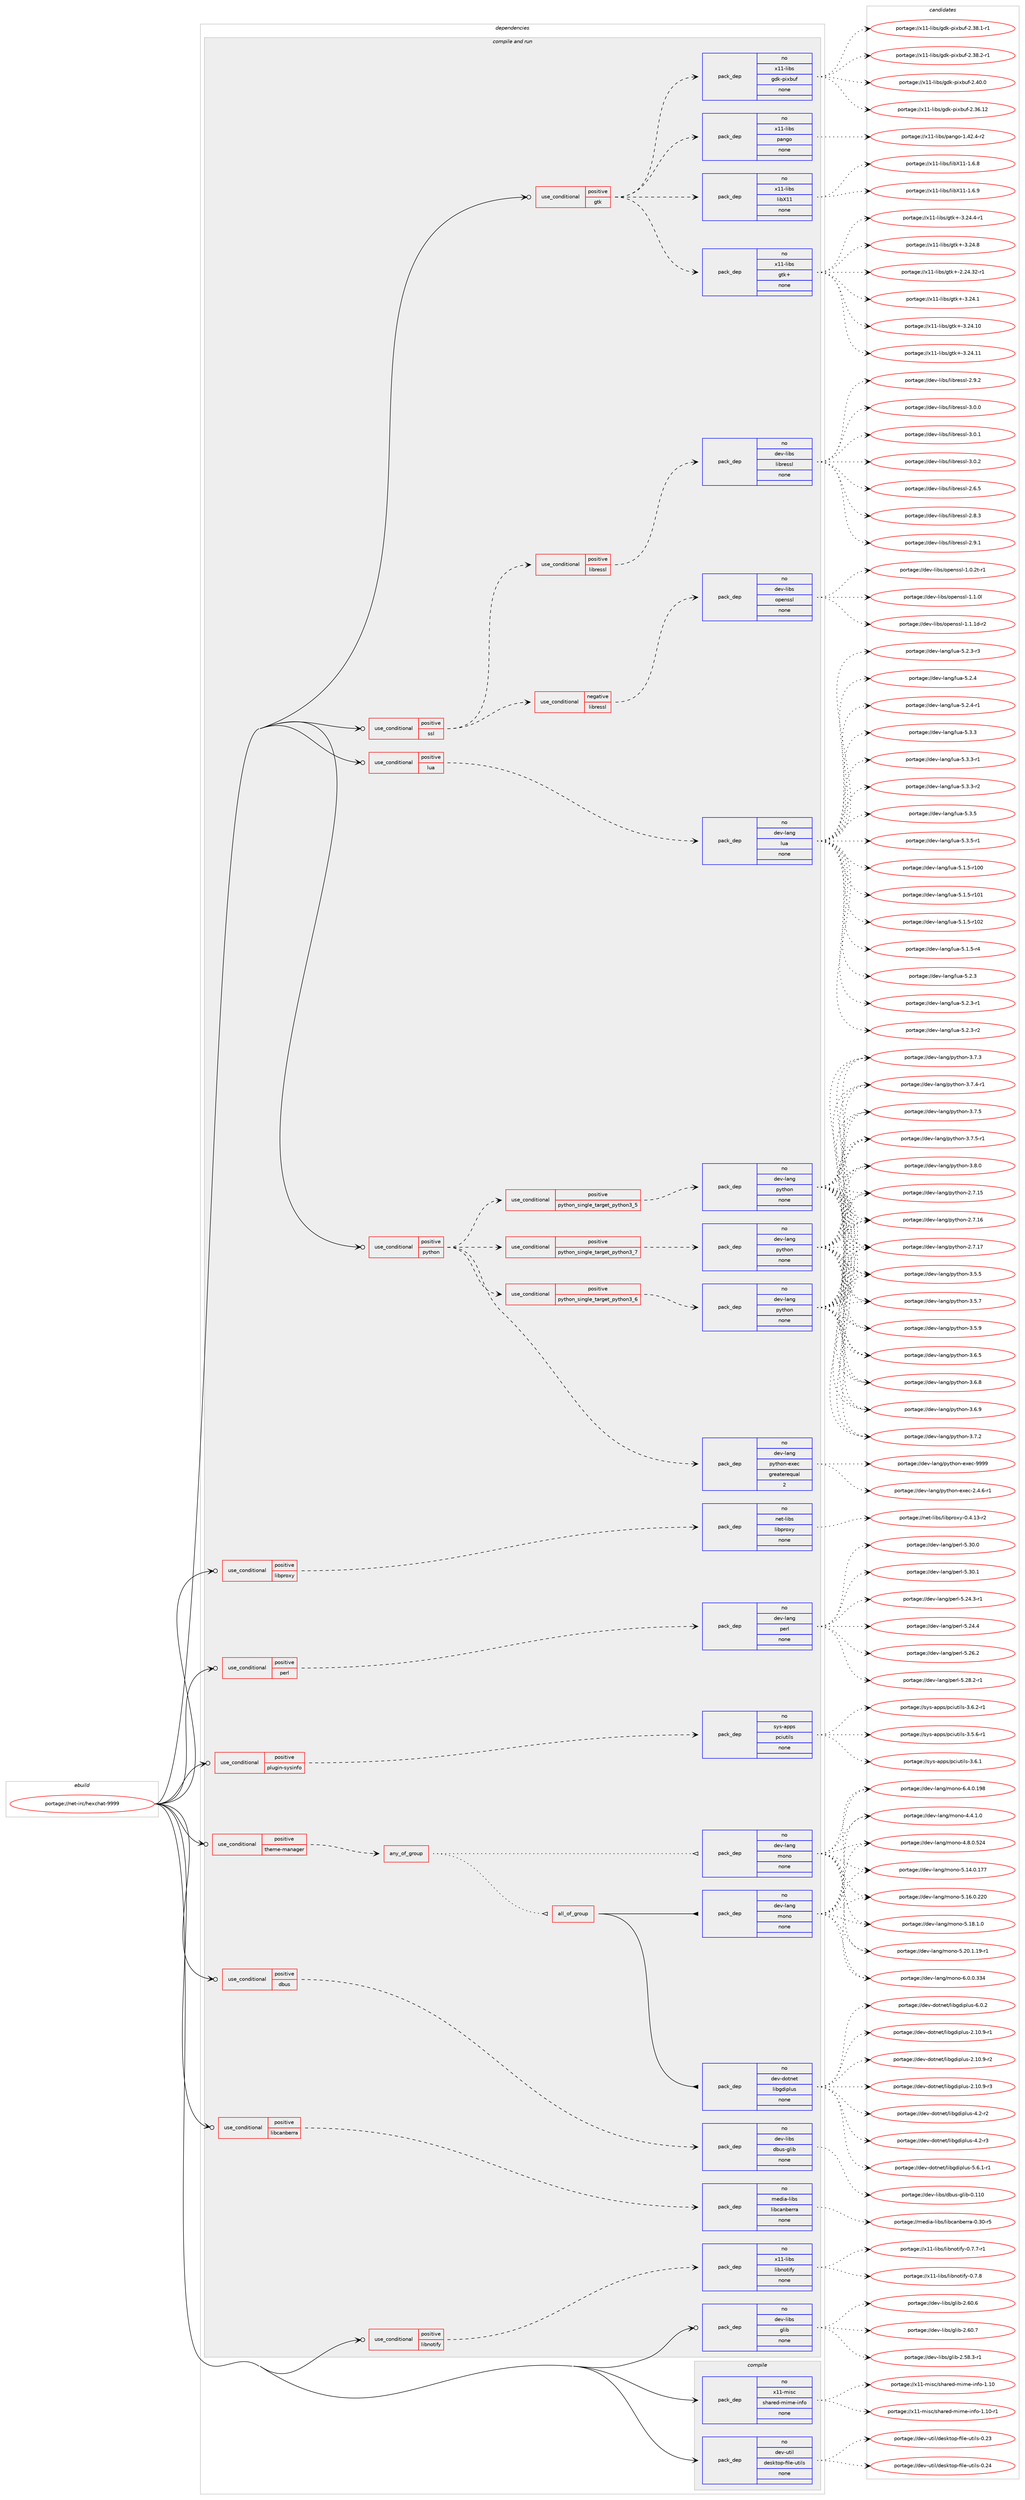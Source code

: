digraph prolog {

# *************
# Graph options
# *************

newrank=true;
concentrate=true;
compound=true;
graph [rankdir=LR,fontname=Helvetica,fontsize=10,ranksep=1.5];#, ranksep=2.5, nodesep=0.2];
edge  [arrowhead=vee];
node  [fontname=Helvetica,fontsize=10];

# **********
# The ebuild
# **********

subgraph cluster_leftcol {
color=gray;
rank=same;
label=<<i>ebuild</i>>;
id [label="portage://net-irc/hexchat-9999", color=red, width=4, href="../net-irc/hexchat-9999.svg"];
}

# ****************
# The dependencies
# ****************

subgraph cluster_midcol {
color=gray;
label=<<i>dependencies</i>>;
subgraph cluster_compile {
fillcolor="#eeeeee";
style=filled;
label=<<i>compile</i>>;
subgraph pack261780 {
dependency356827 [label=<<TABLE BORDER="0" CELLBORDER="1" CELLSPACING="0" CELLPADDING="4" WIDTH="220"><TR><TD ROWSPAN="6" CELLPADDING="30">pack_dep</TD></TR><TR><TD WIDTH="110">no</TD></TR><TR><TD>dev-util</TD></TR><TR><TD>desktop-file-utils</TD></TR><TR><TD>none</TD></TR><TR><TD></TD></TR></TABLE>>, shape=none, color=blue];
}
id:e -> dependency356827:w [weight=20,style="solid",arrowhead="vee"];
subgraph pack261781 {
dependency356828 [label=<<TABLE BORDER="0" CELLBORDER="1" CELLSPACING="0" CELLPADDING="4" WIDTH="220"><TR><TD ROWSPAN="6" CELLPADDING="30">pack_dep</TD></TR><TR><TD WIDTH="110">no</TD></TR><TR><TD>x11-misc</TD></TR><TR><TD>shared-mime-info</TD></TR><TR><TD>none</TD></TR><TR><TD></TD></TR></TABLE>>, shape=none, color=blue];
}
id:e -> dependency356828:w [weight=20,style="solid",arrowhead="vee"];
}
subgraph cluster_compileandrun {
fillcolor="#eeeeee";
style=filled;
label=<<i>compile and run</i>>;
subgraph cond89144 {
dependency356829 [label=<<TABLE BORDER="0" CELLBORDER="1" CELLSPACING="0" CELLPADDING="4"><TR><TD ROWSPAN="3" CELLPADDING="10">use_conditional</TD></TR><TR><TD>positive</TD></TR><TR><TD>dbus</TD></TR></TABLE>>, shape=none, color=red];
subgraph pack261782 {
dependency356830 [label=<<TABLE BORDER="0" CELLBORDER="1" CELLSPACING="0" CELLPADDING="4" WIDTH="220"><TR><TD ROWSPAN="6" CELLPADDING="30">pack_dep</TD></TR><TR><TD WIDTH="110">no</TD></TR><TR><TD>dev-libs</TD></TR><TR><TD>dbus-glib</TD></TR><TR><TD>none</TD></TR><TR><TD></TD></TR></TABLE>>, shape=none, color=blue];
}
dependency356829:e -> dependency356830:w [weight=20,style="dashed",arrowhead="vee"];
}
id:e -> dependency356829:w [weight=20,style="solid",arrowhead="odotvee"];
subgraph cond89145 {
dependency356831 [label=<<TABLE BORDER="0" CELLBORDER="1" CELLSPACING="0" CELLPADDING="4"><TR><TD ROWSPAN="3" CELLPADDING="10">use_conditional</TD></TR><TR><TD>positive</TD></TR><TR><TD>gtk</TD></TR></TABLE>>, shape=none, color=red];
subgraph pack261783 {
dependency356832 [label=<<TABLE BORDER="0" CELLBORDER="1" CELLSPACING="0" CELLPADDING="4" WIDTH="220"><TR><TD ROWSPAN="6" CELLPADDING="30">pack_dep</TD></TR><TR><TD WIDTH="110">no</TD></TR><TR><TD>x11-libs</TD></TR><TR><TD>gdk-pixbuf</TD></TR><TR><TD>none</TD></TR><TR><TD></TD></TR></TABLE>>, shape=none, color=blue];
}
dependency356831:e -> dependency356832:w [weight=20,style="dashed",arrowhead="vee"];
subgraph pack261784 {
dependency356833 [label=<<TABLE BORDER="0" CELLBORDER="1" CELLSPACING="0" CELLPADDING="4" WIDTH="220"><TR><TD ROWSPAN="6" CELLPADDING="30">pack_dep</TD></TR><TR><TD WIDTH="110">no</TD></TR><TR><TD>x11-libs</TD></TR><TR><TD>gtk+</TD></TR><TR><TD>none</TD></TR><TR><TD></TD></TR></TABLE>>, shape=none, color=blue];
}
dependency356831:e -> dependency356833:w [weight=20,style="dashed",arrowhead="vee"];
subgraph pack261785 {
dependency356834 [label=<<TABLE BORDER="0" CELLBORDER="1" CELLSPACING="0" CELLPADDING="4" WIDTH="220"><TR><TD ROWSPAN="6" CELLPADDING="30">pack_dep</TD></TR><TR><TD WIDTH="110">no</TD></TR><TR><TD>x11-libs</TD></TR><TR><TD>libX11</TD></TR><TR><TD>none</TD></TR><TR><TD></TD></TR></TABLE>>, shape=none, color=blue];
}
dependency356831:e -> dependency356834:w [weight=20,style="dashed",arrowhead="vee"];
subgraph pack261786 {
dependency356835 [label=<<TABLE BORDER="0" CELLBORDER="1" CELLSPACING="0" CELLPADDING="4" WIDTH="220"><TR><TD ROWSPAN="6" CELLPADDING="30">pack_dep</TD></TR><TR><TD WIDTH="110">no</TD></TR><TR><TD>x11-libs</TD></TR><TR><TD>pango</TD></TR><TR><TD>none</TD></TR><TR><TD></TD></TR></TABLE>>, shape=none, color=blue];
}
dependency356831:e -> dependency356835:w [weight=20,style="dashed",arrowhead="vee"];
}
id:e -> dependency356831:w [weight=20,style="solid",arrowhead="odotvee"];
subgraph cond89146 {
dependency356836 [label=<<TABLE BORDER="0" CELLBORDER="1" CELLSPACING="0" CELLPADDING="4"><TR><TD ROWSPAN="3" CELLPADDING="10">use_conditional</TD></TR><TR><TD>positive</TD></TR><TR><TD>libcanberra</TD></TR></TABLE>>, shape=none, color=red];
subgraph pack261787 {
dependency356837 [label=<<TABLE BORDER="0" CELLBORDER="1" CELLSPACING="0" CELLPADDING="4" WIDTH="220"><TR><TD ROWSPAN="6" CELLPADDING="30">pack_dep</TD></TR><TR><TD WIDTH="110">no</TD></TR><TR><TD>media-libs</TD></TR><TR><TD>libcanberra</TD></TR><TR><TD>none</TD></TR><TR><TD></TD></TR></TABLE>>, shape=none, color=blue];
}
dependency356836:e -> dependency356837:w [weight=20,style="dashed",arrowhead="vee"];
}
id:e -> dependency356836:w [weight=20,style="solid",arrowhead="odotvee"];
subgraph cond89147 {
dependency356838 [label=<<TABLE BORDER="0" CELLBORDER="1" CELLSPACING="0" CELLPADDING="4"><TR><TD ROWSPAN="3" CELLPADDING="10">use_conditional</TD></TR><TR><TD>positive</TD></TR><TR><TD>libnotify</TD></TR></TABLE>>, shape=none, color=red];
subgraph pack261788 {
dependency356839 [label=<<TABLE BORDER="0" CELLBORDER="1" CELLSPACING="0" CELLPADDING="4" WIDTH="220"><TR><TD ROWSPAN="6" CELLPADDING="30">pack_dep</TD></TR><TR><TD WIDTH="110">no</TD></TR><TR><TD>x11-libs</TD></TR><TR><TD>libnotify</TD></TR><TR><TD>none</TD></TR><TR><TD></TD></TR></TABLE>>, shape=none, color=blue];
}
dependency356838:e -> dependency356839:w [weight=20,style="dashed",arrowhead="vee"];
}
id:e -> dependency356838:w [weight=20,style="solid",arrowhead="odotvee"];
subgraph cond89148 {
dependency356840 [label=<<TABLE BORDER="0" CELLBORDER="1" CELLSPACING="0" CELLPADDING="4"><TR><TD ROWSPAN="3" CELLPADDING="10">use_conditional</TD></TR><TR><TD>positive</TD></TR><TR><TD>libproxy</TD></TR></TABLE>>, shape=none, color=red];
subgraph pack261789 {
dependency356841 [label=<<TABLE BORDER="0" CELLBORDER="1" CELLSPACING="0" CELLPADDING="4" WIDTH="220"><TR><TD ROWSPAN="6" CELLPADDING="30">pack_dep</TD></TR><TR><TD WIDTH="110">no</TD></TR><TR><TD>net-libs</TD></TR><TR><TD>libproxy</TD></TR><TR><TD>none</TD></TR><TR><TD></TD></TR></TABLE>>, shape=none, color=blue];
}
dependency356840:e -> dependency356841:w [weight=20,style="dashed",arrowhead="vee"];
}
id:e -> dependency356840:w [weight=20,style="solid",arrowhead="odotvee"];
subgraph cond89149 {
dependency356842 [label=<<TABLE BORDER="0" CELLBORDER="1" CELLSPACING="0" CELLPADDING="4"><TR><TD ROWSPAN="3" CELLPADDING="10">use_conditional</TD></TR><TR><TD>positive</TD></TR><TR><TD>lua</TD></TR></TABLE>>, shape=none, color=red];
subgraph pack261790 {
dependency356843 [label=<<TABLE BORDER="0" CELLBORDER="1" CELLSPACING="0" CELLPADDING="4" WIDTH="220"><TR><TD ROWSPAN="6" CELLPADDING="30">pack_dep</TD></TR><TR><TD WIDTH="110">no</TD></TR><TR><TD>dev-lang</TD></TR><TR><TD>lua</TD></TR><TR><TD>none</TD></TR><TR><TD></TD></TR></TABLE>>, shape=none, color=blue];
}
dependency356842:e -> dependency356843:w [weight=20,style="dashed",arrowhead="vee"];
}
id:e -> dependency356842:w [weight=20,style="solid",arrowhead="odotvee"];
subgraph cond89150 {
dependency356844 [label=<<TABLE BORDER="0" CELLBORDER="1" CELLSPACING="0" CELLPADDING="4"><TR><TD ROWSPAN="3" CELLPADDING="10">use_conditional</TD></TR><TR><TD>positive</TD></TR><TR><TD>perl</TD></TR></TABLE>>, shape=none, color=red];
subgraph pack261791 {
dependency356845 [label=<<TABLE BORDER="0" CELLBORDER="1" CELLSPACING="0" CELLPADDING="4" WIDTH="220"><TR><TD ROWSPAN="6" CELLPADDING="30">pack_dep</TD></TR><TR><TD WIDTH="110">no</TD></TR><TR><TD>dev-lang</TD></TR><TR><TD>perl</TD></TR><TR><TD>none</TD></TR><TR><TD></TD></TR></TABLE>>, shape=none, color=blue];
}
dependency356844:e -> dependency356845:w [weight=20,style="dashed",arrowhead="vee"];
}
id:e -> dependency356844:w [weight=20,style="solid",arrowhead="odotvee"];
subgraph cond89151 {
dependency356846 [label=<<TABLE BORDER="0" CELLBORDER="1" CELLSPACING="0" CELLPADDING="4"><TR><TD ROWSPAN="3" CELLPADDING="10">use_conditional</TD></TR><TR><TD>positive</TD></TR><TR><TD>plugin-sysinfo</TD></TR></TABLE>>, shape=none, color=red];
subgraph pack261792 {
dependency356847 [label=<<TABLE BORDER="0" CELLBORDER="1" CELLSPACING="0" CELLPADDING="4" WIDTH="220"><TR><TD ROWSPAN="6" CELLPADDING="30">pack_dep</TD></TR><TR><TD WIDTH="110">no</TD></TR><TR><TD>sys-apps</TD></TR><TR><TD>pciutils</TD></TR><TR><TD>none</TD></TR><TR><TD></TD></TR></TABLE>>, shape=none, color=blue];
}
dependency356846:e -> dependency356847:w [weight=20,style="dashed",arrowhead="vee"];
}
id:e -> dependency356846:w [weight=20,style="solid",arrowhead="odotvee"];
subgraph cond89152 {
dependency356848 [label=<<TABLE BORDER="0" CELLBORDER="1" CELLSPACING="0" CELLPADDING="4"><TR><TD ROWSPAN="3" CELLPADDING="10">use_conditional</TD></TR><TR><TD>positive</TD></TR><TR><TD>python</TD></TR></TABLE>>, shape=none, color=red];
subgraph cond89153 {
dependency356849 [label=<<TABLE BORDER="0" CELLBORDER="1" CELLSPACING="0" CELLPADDING="4"><TR><TD ROWSPAN="3" CELLPADDING="10">use_conditional</TD></TR><TR><TD>positive</TD></TR><TR><TD>python_single_target_python3_5</TD></TR></TABLE>>, shape=none, color=red];
subgraph pack261793 {
dependency356850 [label=<<TABLE BORDER="0" CELLBORDER="1" CELLSPACING="0" CELLPADDING="4" WIDTH="220"><TR><TD ROWSPAN="6" CELLPADDING="30">pack_dep</TD></TR><TR><TD WIDTH="110">no</TD></TR><TR><TD>dev-lang</TD></TR><TR><TD>python</TD></TR><TR><TD>none</TD></TR><TR><TD></TD></TR></TABLE>>, shape=none, color=blue];
}
dependency356849:e -> dependency356850:w [weight=20,style="dashed",arrowhead="vee"];
}
dependency356848:e -> dependency356849:w [weight=20,style="dashed",arrowhead="vee"];
subgraph cond89154 {
dependency356851 [label=<<TABLE BORDER="0" CELLBORDER="1" CELLSPACING="0" CELLPADDING="4"><TR><TD ROWSPAN="3" CELLPADDING="10">use_conditional</TD></TR><TR><TD>positive</TD></TR><TR><TD>python_single_target_python3_6</TD></TR></TABLE>>, shape=none, color=red];
subgraph pack261794 {
dependency356852 [label=<<TABLE BORDER="0" CELLBORDER="1" CELLSPACING="0" CELLPADDING="4" WIDTH="220"><TR><TD ROWSPAN="6" CELLPADDING="30">pack_dep</TD></TR><TR><TD WIDTH="110">no</TD></TR><TR><TD>dev-lang</TD></TR><TR><TD>python</TD></TR><TR><TD>none</TD></TR><TR><TD></TD></TR></TABLE>>, shape=none, color=blue];
}
dependency356851:e -> dependency356852:w [weight=20,style="dashed",arrowhead="vee"];
}
dependency356848:e -> dependency356851:w [weight=20,style="dashed",arrowhead="vee"];
subgraph cond89155 {
dependency356853 [label=<<TABLE BORDER="0" CELLBORDER="1" CELLSPACING="0" CELLPADDING="4"><TR><TD ROWSPAN="3" CELLPADDING="10">use_conditional</TD></TR><TR><TD>positive</TD></TR><TR><TD>python_single_target_python3_7</TD></TR></TABLE>>, shape=none, color=red];
subgraph pack261795 {
dependency356854 [label=<<TABLE BORDER="0" CELLBORDER="1" CELLSPACING="0" CELLPADDING="4" WIDTH="220"><TR><TD ROWSPAN="6" CELLPADDING="30">pack_dep</TD></TR><TR><TD WIDTH="110">no</TD></TR><TR><TD>dev-lang</TD></TR><TR><TD>python</TD></TR><TR><TD>none</TD></TR><TR><TD></TD></TR></TABLE>>, shape=none, color=blue];
}
dependency356853:e -> dependency356854:w [weight=20,style="dashed",arrowhead="vee"];
}
dependency356848:e -> dependency356853:w [weight=20,style="dashed",arrowhead="vee"];
subgraph pack261796 {
dependency356855 [label=<<TABLE BORDER="0" CELLBORDER="1" CELLSPACING="0" CELLPADDING="4" WIDTH="220"><TR><TD ROWSPAN="6" CELLPADDING="30">pack_dep</TD></TR><TR><TD WIDTH="110">no</TD></TR><TR><TD>dev-lang</TD></TR><TR><TD>python-exec</TD></TR><TR><TD>greaterequal</TD></TR><TR><TD>2</TD></TR></TABLE>>, shape=none, color=blue];
}
dependency356848:e -> dependency356855:w [weight=20,style="dashed",arrowhead="vee"];
}
id:e -> dependency356848:w [weight=20,style="solid",arrowhead="odotvee"];
subgraph cond89156 {
dependency356856 [label=<<TABLE BORDER="0" CELLBORDER="1" CELLSPACING="0" CELLPADDING="4"><TR><TD ROWSPAN="3" CELLPADDING="10">use_conditional</TD></TR><TR><TD>positive</TD></TR><TR><TD>ssl</TD></TR></TABLE>>, shape=none, color=red];
subgraph cond89157 {
dependency356857 [label=<<TABLE BORDER="0" CELLBORDER="1" CELLSPACING="0" CELLPADDING="4"><TR><TD ROWSPAN="3" CELLPADDING="10">use_conditional</TD></TR><TR><TD>negative</TD></TR><TR><TD>libressl</TD></TR></TABLE>>, shape=none, color=red];
subgraph pack261797 {
dependency356858 [label=<<TABLE BORDER="0" CELLBORDER="1" CELLSPACING="0" CELLPADDING="4" WIDTH="220"><TR><TD ROWSPAN="6" CELLPADDING="30">pack_dep</TD></TR><TR><TD WIDTH="110">no</TD></TR><TR><TD>dev-libs</TD></TR><TR><TD>openssl</TD></TR><TR><TD>none</TD></TR><TR><TD></TD></TR></TABLE>>, shape=none, color=blue];
}
dependency356857:e -> dependency356858:w [weight=20,style="dashed",arrowhead="vee"];
}
dependency356856:e -> dependency356857:w [weight=20,style="dashed",arrowhead="vee"];
subgraph cond89158 {
dependency356859 [label=<<TABLE BORDER="0" CELLBORDER="1" CELLSPACING="0" CELLPADDING="4"><TR><TD ROWSPAN="3" CELLPADDING="10">use_conditional</TD></TR><TR><TD>positive</TD></TR><TR><TD>libressl</TD></TR></TABLE>>, shape=none, color=red];
subgraph pack261798 {
dependency356860 [label=<<TABLE BORDER="0" CELLBORDER="1" CELLSPACING="0" CELLPADDING="4" WIDTH="220"><TR><TD ROWSPAN="6" CELLPADDING="30">pack_dep</TD></TR><TR><TD WIDTH="110">no</TD></TR><TR><TD>dev-libs</TD></TR><TR><TD>libressl</TD></TR><TR><TD>none</TD></TR><TR><TD></TD></TR></TABLE>>, shape=none, color=blue];
}
dependency356859:e -> dependency356860:w [weight=20,style="dashed",arrowhead="vee"];
}
dependency356856:e -> dependency356859:w [weight=20,style="dashed",arrowhead="vee"];
}
id:e -> dependency356856:w [weight=20,style="solid",arrowhead="odotvee"];
subgraph cond89159 {
dependency356861 [label=<<TABLE BORDER="0" CELLBORDER="1" CELLSPACING="0" CELLPADDING="4"><TR><TD ROWSPAN="3" CELLPADDING="10">use_conditional</TD></TR><TR><TD>positive</TD></TR><TR><TD>theme-manager</TD></TR></TABLE>>, shape=none, color=red];
subgraph any5753 {
dependency356862 [label=<<TABLE BORDER="0" CELLBORDER="1" CELLSPACING="0" CELLPADDING="4"><TR><TD CELLPADDING="10">any_of_group</TD></TR></TABLE>>, shape=none, color=red];subgraph all153 {
dependency356863 [label=<<TABLE BORDER="0" CELLBORDER="1" CELLSPACING="0" CELLPADDING="4"><TR><TD CELLPADDING="10">all_of_group</TD></TR></TABLE>>, shape=none, color=red];subgraph pack261799 {
dependency356864 [label=<<TABLE BORDER="0" CELLBORDER="1" CELLSPACING="0" CELLPADDING="4" WIDTH="220"><TR><TD ROWSPAN="6" CELLPADDING="30">pack_dep</TD></TR><TR><TD WIDTH="110">no</TD></TR><TR><TD>dev-lang</TD></TR><TR><TD>mono</TD></TR><TR><TD>none</TD></TR><TR><TD></TD></TR></TABLE>>, shape=none, color=blue];
}
dependency356863:e -> dependency356864:w [weight=20,style="solid",arrowhead="inv"];
subgraph pack261800 {
dependency356865 [label=<<TABLE BORDER="0" CELLBORDER="1" CELLSPACING="0" CELLPADDING="4" WIDTH="220"><TR><TD ROWSPAN="6" CELLPADDING="30">pack_dep</TD></TR><TR><TD WIDTH="110">no</TD></TR><TR><TD>dev-dotnet</TD></TR><TR><TD>libgdiplus</TD></TR><TR><TD>none</TD></TR><TR><TD></TD></TR></TABLE>>, shape=none, color=blue];
}
dependency356863:e -> dependency356865:w [weight=20,style="solid",arrowhead="inv"];
}
dependency356862:e -> dependency356863:w [weight=20,style="dotted",arrowhead="oinv"];
subgraph pack261801 {
dependency356866 [label=<<TABLE BORDER="0" CELLBORDER="1" CELLSPACING="0" CELLPADDING="4" WIDTH="220"><TR><TD ROWSPAN="6" CELLPADDING="30">pack_dep</TD></TR><TR><TD WIDTH="110">no</TD></TR><TR><TD>dev-lang</TD></TR><TR><TD>mono</TD></TR><TR><TD>none</TD></TR><TR><TD></TD></TR></TABLE>>, shape=none, color=blue];
}
dependency356862:e -> dependency356866:w [weight=20,style="dotted",arrowhead="oinv"];
}
dependency356861:e -> dependency356862:w [weight=20,style="dashed",arrowhead="vee"];
}
id:e -> dependency356861:w [weight=20,style="solid",arrowhead="odotvee"];
subgraph pack261802 {
dependency356867 [label=<<TABLE BORDER="0" CELLBORDER="1" CELLSPACING="0" CELLPADDING="4" WIDTH="220"><TR><TD ROWSPAN="6" CELLPADDING="30">pack_dep</TD></TR><TR><TD WIDTH="110">no</TD></TR><TR><TD>dev-libs</TD></TR><TR><TD>glib</TD></TR><TR><TD>none</TD></TR><TR><TD></TD></TR></TABLE>>, shape=none, color=blue];
}
id:e -> dependency356867:w [weight=20,style="solid",arrowhead="odotvee"];
}
subgraph cluster_run {
fillcolor="#eeeeee";
style=filled;
label=<<i>run</i>>;
}
}

# **************
# The candidates
# **************

subgraph cluster_choices {
rank=same;
color=gray;
label=<<i>candidates</i>>;

subgraph choice261780 {
color=black;
nodesep=1;
choiceportage100101118451171161051084710010111510711611111245102105108101451171161051081154548465051 [label="portage://dev-util/desktop-file-utils-0.23", color=red, width=4,href="../dev-util/desktop-file-utils-0.23.svg"];
choiceportage100101118451171161051084710010111510711611111245102105108101451171161051081154548465052 [label="portage://dev-util/desktop-file-utils-0.24", color=red, width=4,href="../dev-util/desktop-file-utils-0.24.svg"];
dependency356827:e -> choiceportage100101118451171161051084710010111510711611111245102105108101451171161051081154548465051:w [style=dotted,weight="100"];
dependency356827:e -> choiceportage100101118451171161051084710010111510711611111245102105108101451171161051081154548465052:w [style=dotted,weight="100"];
}
subgraph choice261781 {
color=black;
nodesep=1;
choiceportage12049494510910511599471151049711410110045109105109101451051101021114549464948 [label="portage://x11-misc/shared-mime-info-1.10", color=red, width=4,href="../x11-misc/shared-mime-info-1.10.svg"];
choiceportage120494945109105115994711510497114101100451091051091014510511010211145494649484511449 [label="portage://x11-misc/shared-mime-info-1.10-r1", color=red, width=4,href="../x11-misc/shared-mime-info-1.10-r1.svg"];
dependency356828:e -> choiceportage12049494510910511599471151049711410110045109105109101451051101021114549464948:w [style=dotted,weight="100"];
dependency356828:e -> choiceportage120494945109105115994711510497114101100451091051091014510511010211145494649484511449:w [style=dotted,weight="100"];
}
subgraph choice261782 {
color=black;
nodesep=1;
choiceportage100101118451081059811547100981171154510310810598454846494948 [label="portage://dev-libs/dbus-glib-0.110", color=red, width=4,href="../dev-libs/dbus-glib-0.110.svg"];
dependency356830:e -> choiceportage100101118451081059811547100981171154510310810598454846494948:w [style=dotted,weight="100"];
}
subgraph choice261783 {
color=black;
nodesep=1;
choiceportage120494945108105981154710310010745112105120981171024550465154464950 [label="portage://x11-libs/gdk-pixbuf-2.36.12", color=red, width=4,href="../x11-libs/gdk-pixbuf-2.36.12.svg"];
choiceportage12049494510810598115471031001074511210512098117102455046515646494511449 [label="portage://x11-libs/gdk-pixbuf-2.38.1-r1", color=red, width=4,href="../x11-libs/gdk-pixbuf-2.38.1-r1.svg"];
choiceportage12049494510810598115471031001074511210512098117102455046515646504511449 [label="portage://x11-libs/gdk-pixbuf-2.38.2-r1", color=red, width=4,href="../x11-libs/gdk-pixbuf-2.38.2-r1.svg"];
choiceportage1204949451081059811547103100107451121051209811710245504652484648 [label="portage://x11-libs/gdk-pixbuf-2.40.0", color=red, width=4,href="../x11-libs/gdk-pixbuf-2.40.0.svg"];
dependency356832:e -> choiceportage120494945108105981154710310010745112105120981171024550465154464950:w [style=dotted,weight="100"];
dependency356832:e -> choiceportage12049494510810598115471031001074511210512098117102455046515646494511449:w [style=dotted,weight="100"];
dependency356832:e -> choiceportage12049494510810598115471031001074511210512098117102455046515646504511449:w [style=dotted,weight="100"];
dependency356832:e -> choiceportage1204949451081059811547103100107451121051209811710245504652484648:w [style=dotted,weight="100"];
}
subgraph choice261784 {
color=black;
nodesep=1;
choiceportage12049494510810598115471031161074345504650524651504511449 [label="portage://x11-libs/gtk+-2.24.32-r1", color=red, width=4,href="../x11-libs/gtk+-2.24.32-r1.svg"];
choiceportage12049494510810598115471031161074345514650524649 [label="portage://x11-libs/gtk+-3.24.1", color=red, width=4,href="../x11-libs/gtk+-3.24.1.svg"];
choiceportage1204949451081059811547103116107434551465052464948 [label="portage://x11-libs/gtk+-3.24.10", color=red, width=4,href="../x11-libs/gtk+-3.24.10.svg"];
choiceportage1204949451081059811547103116107434551465052464949 [label="portage://x11-libs/gtk+-3.24.11", color=red, width=4,href="../x11-libs/gtk+-3.24.11.svg"];
choiceportage120494945108105981154710311610743455146505246524511449 [label="portage://x11-libs/gtk+-3.24.4-r1", color=red, width=4,href="../x11-libs/gtk+-3.24.4-r1.svg"];
choiceportage12049494510810598115471031161074345514650524656 [label="portage://x11-libs/gtk+-3.24.8", color=red, width=4,href="../x11-libs/gtk+-3.24.8.svg"];
dependency356833:e -> choiceportage12049494510810598115471031161074345504650524651504511449:w [style=dotted,weight="100"];
dependency356833:e -> choiceportage12049494510810598115471031161074345514650524649:w [style=dotted,weight="100"];
dependency356833:e -> choiceportage1204949451081059811547103116107434551465052464948:w [style=dotted,weight="100"];
dependency356833:e -> choiceportage1204949451081059811547103116107434551465052464949:w [style=dotted,weight="100"];
dependency356833:e -> choiceportage120494945108105981154710311610743455146505246524511449:w [style=dotted,weight="100"];
dependency356833:e -> choiceportage12049494510810598115471031161074345514650524656:w [style=dotted,weight="100"];
}
subgraph choice261785 {
color=black;
nodesep=1;
choiceportage120494945108105981154710810598884949454946544656 [label="portage://x11-libs/libX11-1.6.8", color=red, width=4,href="../x11-libs/libX11-1.6.8.svg"];
choiceportage120494945108105981154710810598884949454946544657 [label="portage://x11-libs/libX11-1.6.9", color=red, width=4,href="../x11-libs/libX11-1.6.9.svg"];
dependency356834:e -> choiceportage120494945108105981154710810598884949454946544656:w [style=dotted,weight="100"];
dependency356834:e -> choiceportage120494945108105981154710810598884949454946544657:w [style=dotted,weight="100"];
}
subgraph choice261786 {
color=black;
nodesep=1;
choiceportage120494945108105981154711297110103111454946525046524511450 [label="portage://x11-libs/pango-1.42.4-r2", color=red, width=4,href="../x11-libs/pango-1.42.4-r2.svg"];
dependency356835:e -> choiceportage120494945108105981154711297110103111454946525046524511450:w [style=dotted,weight="100"];
}
subgraph choice261787 {
color=black;
nodesep=1;
choiceportage10910110010597451081059811547108105989997110981011141149745484651484511453 [label="portage://media-libs/libcanberra-0.30-r5", color=red, width=4,href="../media-libs/libcanberra-0.30-r5.svg"];
dependency356837:e -> choiceportage10910110010597451081059811547108105989997110981011141149745484651484511453:w [style=dotted,weight="100"];
}
subgraph choice261788 {
color=black;
nodesep=1;
choiceportage1204949451081059811547108105981101111161051021214548465546554511449 [label="portage://x11-libs/libnotify-0.7.7-r1", color=red, width=4,href="../x11-libs/libnotify-0.7.7-r1.svg"];
choiceportage120494945108105981154710810598110111116105102121454846554656 [label="portage://x11-libs/libnotify-0.7.8", color=red, width=4,href="../x11-libs/libnotify-0.7.8.svg"];
dependency356839:e -> choiceportage1204949451081059811547108105981101111161051021214548465546554511449:w [style=dotted,weight="100"];
dependency356839:e -> choiceportage120494945108105981154710810598110111116105102121454846554656:w [style=dotted,weight="100"];
}
subgraph choice261789 {
color=black;
nodesep=1;
choiceportage11010111645108105981154710810598112114111120121454846524649514511450 [label="portage://net-libs/libproxy-0.4.13-r2", color=red, width=4,href="../net-libs/libproxy-0.4.13-r2.svg"];
dependency356841:e -> choiceportage11010111645108105981154710810598112114111120121454846524649514511450:w [style=dotted,weight="100"];
}
subgraph choice261790 {
color=black;
nodesep=1;
choiceportage1001011184510897110103471081179745534649465345114494848 [label="portage://dev-lang/lua-5.1.5-r100", color=red, width=4,href="../dev-lang/lua-5.1.5-r100.svg"];
choiceportage1001011184510897110103471081179745534649465345114494849 [label="portage://dev-lang/lua-5.1.5-r101", color=red, width=4,href="../dev-lang/lua-5.1.5-r101.svg"];
choiceportage1001011184510897110103471081179745534649465345114494850 [label="portage://dev-lang/lua-5.1.5-r102", color=red, width=4,href="../dev-lang/lua-5.1.5-r102.svg"];
choiceportage100101118451089711010347108117974553464946534511452 [label="portage://dev-lang/lua-5.1.5-r4", color=red, width=4,href="../dev-lang/lua-5.1.5-r4.svg"];
choiceportage10010111845108971101034710811797455346504651 [label="portage://dev-lang/lua-5.2.3", color=red, width=4,href="../dev-lang/lua-5.2.3.svg"];
choiceportage100101118451089711010347108117974553465046514511449 [label="portage://dev-lang/lua-5.2.3-r1", color=red, width=4,href="../dev-lang/lua-5.2.3-r1.svg"];
choiceportage100101118451089711010347108117974553465046514511450 [label="portage://dev-lang/lua-5.2.3-r2", color=red, width=4,href="../dev-lang/lua-5.2.3-r2.svg"];
choiceportage100101118451089711010347108117974553465046514511451 [label="portage://dev-lang/lua-5.2.3-r3", color=red, width=4,href="../dev-lang/lua-5.2.3-r3.svg"];
choiceportage10010111845108971101034710811797455346504652 [label="portage://dev-lang/lua-5.2.4", color=red, width=4,href="../dev-lang/lua-5.2.4.svg"];
choiceportage100101118451089711010347108117974553465046524511449 [label="portage://dev-lang/lua-5.2.4-r1", color=red, width=4,href="../dev-lang/lua-5.2.4-r1.svg"];
choiceportage10010111845108971101034710811797455346514651 [label="portage://dev-lang/lua-5.3.3", color=red, width=4,href="../dev-lang/lua-5.3.3.svg"];
choiceportage100101118451089711010347108117974553465146514511449 [label="portage://dev-lang/lua-5.3.3-r1", color=red, width=4,href="../dev-lang/lua-5.3.3-r1.svg"];
choiceportage100101118451089711010347108117974553465146514511450 [label="portage://dev-lang/lua-5.3.3-r2", color=red, width=4,href="../dev-lang/lua-5.3.3-r2.svg"];
choiceportage10010111845108971101034710811797455346514653 [label="portage://dev-lang/lua-5.3.5", color=red, width=4,href="../dev-lang/lua-5.3.5.svg"];
choiceportage100101118451089711010347108117974553465146534511449 [label="portage://dev-lang/lua-5.3.5-r1", color=red, width=4,href="../dev-lang/lua-5.3.5-r1.svg"];
dependency356843:e -> choiceportage1001011184510897110103471081179745534649465345114494848:w [style=dotted,weight="100"];
dependency356843:e -> choiceportage1001011184510897110103471081179745534649465345114494849:w [style=dotted,weight="100"];
dependency356843:e -> choiceportage1001011184510897110103471081179745534649465345114494850:w [style=dotted,weight="100"];
dependency356843:e -> choiceportage100101118451089711010347108117974553464946534511452:w [style=dotted,weight="100"];
dependency356843:e -> choiceportage10010111845108971101034710811797455346504651:w [style=dotted,weight="100"];
dependency356843:e -> choiceportage100101118451089711010347108117974553465046514511449:w [style=dotted,weight="100"];
dependency356843:e -> choiceportage100101118451089711010347108117974553465046514511450:w [style=dotted,weight="100"];
dependency356843:e -> choiceportage100101118451089711010347108117974553465046514511451:w [style=dotted,weight="100"];
dependency356843:e -> choiceportage10010111845108971101034710811797455346504652:w [style=dotted,weight="100"];
dependency356843:e -> choiceportage100101118451089711010347108117974553465046524511449:w [style=dotted,weight="100"];
dependency356843:e -> choiceportage10010111845108971101034710811797455346514651:w [style=dotted,weight="100"];
dependency356843:e -> choiceportage100101118451089711010347108117974553465146514511449:w [style=dotted,weight="100"];
dependency356843:e -> choiceportage100101118451089711010347108117974553465146514511450:w [style=dotted,weight="100"];
dependency356843:e -> choiceportage10010111845108971101034710811797455346514653:w [style=dotted,weight="100"];
dependency356843:e -> choiceportage100101118451089711010347108117974553465146534511449:w [style=dotted,weight="100"];
}
subgraph choice261791 {
color=black;
nodesep=1;
choiceportage100101118451089711010347112101114108455346505246514511449 [label="portage://dev-lang/perl-5.24.3-r1", color=red, width=4,href="../dev-lang/perl-5.24.3-r1.svg"];
choiceportage10010111845108971101034711210111410845534650524652 [label="portage://dev-lang/perl-5.24.4", color=red, width=4,href="../dev-lang/perl-5.24.4.svg"];
choiceportage10010111845108971101034711210111410845534650544650 [label="portage://dev-lang/perl-5.26.2", color=red, width=4,href="../dev-lang/perl-5.26.2.svg"];
choiceportage100101118451089711010347112101114108455346505646504511449 [label="portage://dev-lang/perl-5.28.2-r1", color=red, width=4,href="../dev-lang/perl-5.28.2-r1.svg"];
choiceportage10010111845108971101034711210111410845534651484648 [label="portage://dev-lang/perl-5.30.0", color=red, width=4,href="../dev-lang/perl-5.30.0.svg"];
choiceportage10010111845108971101034711210111410845534651484649 [label="portage://dev-lang/perl-5.30.1", color=red, width=4,href="../dev-lang/perl-5.30.1.svg"];
dependency356845:e -> choiceportage100101118451089711010347112101114108455346505246514511449:w [style=dotted,weight="100"];
dependency356845:e -> choiceportage10010111845108971101034711210111410845534650524652:w [style=dotted,weight="100"];
dependency356845:e -> choiceportage10010111845108971101034711210111410845534650544650:w [style=dotted,weight="100"];
dependency356845:e -> choiceportage100101118451089711010347112101114108455346505646504511449:w [style=dotted,weight="100"];
dependency356845:e -> choiceportage10010111845108971101034711210111410845534651484648:w [style=dotted,weight="100"];
dependency356845:e -> choiceportage10010111845108971101034711210111410845534651484649:w [style=dotted,weight="100"];
}
subgraph choice261792 {
color=black;
nodesep=1;
choiceportage115121115459711211211547112991051171161051081154551465346544511449 [label="portage://sys-apps/pciutils-3.5.6-r1", color=red, width=4,href="../sys-apps/pciutils-3.5.6-r1.svg"];
choiceportage11512111545971121121154711299105117116105108115455146544649 [label="portage://sys-apps/pciutils-3.6.1", color=red, width=4,href="../sys-apps/pciutils-3.6.1.svg"];
choiceportage115121115459711211211547112991051171161051081154551465446504511449 [label="portage://sys-apps/pciutils-3.6.2-r1", color=red, width=4,href="../sys-apps/pciutils-3.6.2-r1.svg"];
dependency356847:e -> choiceportage115121115459711211211547112991051171161051081154551465346544511449:w [style=dotted,weight="100"];
dependency356847:e -> choiceportage11512111545971121121154711299105117116105108115455146544649:w [style=dotted,weight="100"];
dependency356847:e -> choiceportage115121115459711211211547112991051171161051081154551465446504511449:w [style=dotted,weight="100"];
}
subgraph choice261793 {
color=black;
nodesep=1;
choiceportage10010111845108971101034711212111610411111045504655464953 [label="portage://dev-lang/python-2.7.15", color=red, width=4,href="../dev-lang/python-2.7.15.svg"];
choiceportage10010111845108971101034711212111610411111045504655464954 [label="portage://dev-lang/python-2.7.16", color=red, width=4,href="../dev-lang/python-2.7.16.svg"];
choiceportage10010111845108971101034711212111610411111045504655464955 [label="portage://dev-lang/python-2.7.17", color=red, width=4,href="../dev-lang/python-2.7.17.svg"];
choiceportage100101118451089711010347112121116104111110455146534653 [label="portage://dev-lang/python-3.5.5", color=red, width=4,href="../dev-lang/python-3.5.5.svg"];
choiceportage100101118451089711010347112121116104111110455146534655 [label="portage://dev-lang/python-3.5.7", color=red, width=4,href="../dev-lang/python-3.5.7.svg"];
choiceportage100101118451089711010347112121116104111110455146534657 [label="portage://dev-lang/python-3.5.9", color=red, width=4,href="../dev-lang/python-3.5.9.svg"];
choiceportage100101118451089711010347112121116104111110455146544653 [label="portage://dev-lang/python-3.6.5", color=red, width=4,href="../dev-lang/python-3.6.5.svg"];
choiceportage100101118451089711010347112121116104111110455146544656 [label="portage://dev-lang/python-3.6.8", color=red, width=4,href="../dev-lang/python-3.6.8.svg"];
choiceportage100101118451089711010347112121116104111110455146544657 [label="portage://dev-lang/python-3.6.9", color=red, width=4,href="../dev-lang/python-3.6.9.svg"];
choiceportage100101118451089711010347112121116104111110455146554650 [label="portage://dev-lang/python-3.7.2", color=red, width=4,href="../dev-lang/python-3.7.2.svg"];
choiceportage100101118451089711010347112121116104111110455146554651 [label="portage://dev-lang/python-3.7.3", color=red, width=4,href="../dev-lang/python-3.7.3.svg"];
choiceportage1001011184510897110103471121211161041111104551465546524511449 [label="portage://dev-lang/python-3.7.4-r1", color=red, width=4,href="../dev-lang/python-3.7.4-r1.svg"];
choiceportage100101118451089711010347112121116104111110455146554653 [label="portage://dev-lang/python-3.7.5", color=red, width=4,href="../dev-lang/python-3.7.5.svg"];
choiceportage1001011184510897110103471121211161041111104551465546534511449 [label="portage://dev-lang/python-3.7.5-r1", color=red, width=4,href="../dev-lang/python-3.7.5-r1.svg"];
choiceportage100101118451089711010347112121116104111110455146564648 [label="portage://dev-lang/python-3.8.0", color=red, width=4,href="../dev-lang/python-3.8.0.svg"];
dependency356850:e -> choiceportage10010111845108971101034711212111610411111045504655464953:w [style=dotted,weight="100"];
dependency356850:e -> choiceportage10010111845108971101034711212111610411111045504655464954:w [style=dotted,weight="100"];
dependency356850:e -> choiceportage10010111845108971101034711212111610411111045504655464955:w [style=dotted,weight="100"];
dependency356850:e -> choiceportage100101118451089711010347112121116104111110455146534653:w [style=dotted,weight="100"];
dependency356850:e -> choiceportage100101118451089711010347112121116104111110455146534655:w [style=dotted,weight="100"];
dependency356850:e -> choiceportage100101118451089711010347112121116104111110455146534657:w [style=dotted,weight="100"];
dependency356850:e -> choiceportage100101118451089711010347112121116104111110455146544653:w [style=dotted,weight="100"];
dependency356850:e -> choiceportage100101118451089711010347112121116104111110455146544656:w [style=dotted,weight="100"];
dependency356850:e -> choiceportage100101118451089711010347112121116104111110455146544657:w [style=dotted,weight="100"];
dependency356850:e -> choiceportage100101118451089711010347112121116104111110455146554650:w [style=dotted,weight="100"];
dependency356850:e -> choiceportage100101118451089711010347112121116104111110455146554651:w [style=dotted,weight="100"];
dependency356850:e -> choiceportage1001011184510897110103471121211161041111104551465546524511449:w [style=dotted,weight="100"];
dependency356850:e -> choiceportage100101118451089711010347112121116104111110455146554653:w [style=dotted,weight="100"];
dependency356850:e -> choiceportage1001011184510897110103471121211161041111104551465546534511449:w [style=dotted,weight="100"];
dependency356850:e -> choiceportage100101118451089711010347112121116104111110455146564648:w [style=dotted,weight="100"];
}
subgraph choice261794 {
color=black;
nodesep=1;
choiceportage10010111845108971101034711212111610411111045504655464953 [label="portage://dev-lang/python-2.7.15", color=red, width=4,href="../dev-lang/python-2.7.15.svg"];
choiceportage10010111845108971101034711212111610411111045504655464954 [label="portage://dev-lang/python-2.7.16", color=red, width=4,href="../dev-lang/python-2.7.16.svg"];
choiceportage10010111845108971101034711212111610411111045504655464955 [label="portage://dev-lang/python-2.7.17", color=red, width=4,href="../dev-lang/python-2.7.17.svg"];
choiceportage100101118451089711010347112121116104111110455146534653 [label="portage://dev-lang/python-3.5.5", color=red, width=4,href="../dev-lang/python-3.5.5.svg"];
choiceportage100101118451089711010347112121116104111110455146534655 [label="portage://dev-lang/python-3.5.7", color=red, width=4,href="../dev-lang/python-3.5.7.svg"];
choiceportage100101118451089711010347112121116104111110455146534657 [label="portage://dev-lang/python-3.5.9", color=red, width=4,href="../dev-lang/python-3.5.9.svg"];
choiceportage100101118451089711010347112121116104111110455146544653 [label="portage://dev-lang/python-3.6.5", color=red, width=4,href="../dev-lang/python-3.6.5.svg"];
choiceportage100101118451089711010347112121116104111110455146544656 [label="portage://dev-lang/python-3.6.8", color=red, width=4,href="../dev-lang/python-3.6.8.svg"];
choiceportage100101118451089711010347112121116104111110455146544657 [label="portage://dev-lang/python-3.6.9", color=red, width=4,href="../dev-lang/python-3.6.9.svg"];
choiceportage100101118451089711010347112121116104111110455146554650 [label="portage://dev-lang/python-3.7.2", color=red, width=4,href="../dev-lang/python-3.7.2.svg"];
choiceportage100101118451089711010347112121116104111110455146554651 [label="portage://dev-lang/python-3.7.3", color=red, width=4,href="../dev-lang/python-3.7.3.svg"];
choiceportage1001011184510897110103471121211161041111104551465546524511449 [label="portage://dev-lang/python-3.7.4-r1", color=red, width=4,href="../dev-lang/python-3.7.4-r1.svg"];
choiceportage100101118451089711010347112121116104111110455146554653 [label="portage://dev-lang/python-3.7.5", color=red, width=4,href="../dev-lang/python-3.7.5.svg"];
choiceportage1001011184510897110103471121211161041111104551465546534511449 [label="portage://dev-lang/python-3.7.5-r1", color=red, width=4,href="../dev-lang/python-3.7.5-r1.svg"];
choiceportage100101118451089711010347112121116104111110455146564648 [label="portage://dev-lang/python-3.8.0", color=red, width=4,href="../dev-lang/python-3.8.0.svg"];
dependency356852:e -> choiceportage10010111845108971101034711212111610411111045504655464953:w [style=dotted,weight="100"];
dependency356852:e -> choiceportage10010111845108971101034711212111610411111045504655464954:w [style=dotted,weight="100"];
dependency356852:e -> choiceportage10010111845108971101034711212111610411111045504655464955:w [style=dotted,weight="100"];
dependency356852:e -> choiceportage100101118451089711010347112121116104111110455146534653:w [style=dotted,weight="100"];
dependency356852:e -> choiceportage100101118451089711010347112121116104111110455146534655:w [style=dotted,weight="100"];
dependency356852:e -> choiceportage100101118451089711010347112121116104111110455146534657:w [style=dotted,weight="100"];
dependency356852:e -> choiceportage100101118451089711010347112121116104111110455146544653:w [style=dotted,weight="100"];
dependency356852:e -> choiceportage100101118451089711010347112121116104111110455146544656:w [style=dotted,weight="100"];
dependency356852:e -> choiceportage100101118451089711010347112121116104111110455146544657:w [style=dotted,weight="100"];
dependency356852:e -> choiceportage100101118451089711010347112121116104111110455146554650:w [style=dotted,weight="100"];
dependency356852:e -> choiceportage100101118451089711010347112121116104111110455146554651:w [style=dotted,weight="100"];
dependency356852:e -> choiceportage1001011184510897110103471121211161041111104551465546524511449:w [style=dotted,weight="100"];
dependency356852:e -> choiceportage100101118451089711010347112121116104111110455146554653:w [style=dotted,weight="100"];
dependency356852:e -> choiceportage1001011184510897110103471121211161041111104551465546534511449:w [style=dotted,weight="100"];
dependency356852:e -> choiceportage100101118451089711010347112121116104111110455146564648:w [style=dotted,weight="100"];
}
subgraph choice261795 {
color=black;
nodesep=1;
choiceportage10010111845108971101034711212111610411111045504655464953 [label="portage://dev-lang/python-2.7.15", color=red, width=4,href="../dev-lang/python-2.7.15.svg"];
choiceportage10010111845108971101034711212111610411111045504655464954 [label="portage://dev-lang/python-2.7.16", color=red, width=4,href="../dev-lang/python-2.7.16.svg"];
choiceportage10010111845108971101034711212111610411111045504655464955 [label="portage://dev-lang/python-2.7.17", color=red, width=4,href="../dev-lang/python-2.7.17.svg"];
choiceportage100101118451089711010347112121116104111110455146534653 [label="portage://dev-lang/python-3.5.5", color=red, width=4,href="../dev-lang/python-3.5.5.svg"];
choiceportage100101118451089711010347112121116104111110455146534655 [label="portage://dev-lang/python-3.5.7", color=red, width=4,href="../dev-lang/python-3.5.7.svg"];
choiceportage100101118451089711010347112121116104111110455146534657 [label="portage://dev-lang/python-3.5.9", color=red, width=4,href="../dev-lang/python-3.5.9.svg"];
choiceportage100101118451089711010347112121116104111110455146544653 [label="portage://dev-lang/python-3.6.5", color=red, width=4,href="../dev-lang/python-3.6.5.svg"];
choiceportage100101118451089711010347112121116104111110455146544656 [label="portage://dev-lang/python-3.6.8", color=red, width=4,href="../dev-lang/python-3.6.8.svg"];
choiceportage100101118451089711010347112121116104111110455146544657 [label="portage://dev-lang/python-3.6.9", color=red, width=4,href="../dev-lang/python-3.6.9.svg"];
choiceportage100101118451089711010347112121116104111110455146554650 [label="portage://dev-lang/python-3.7.2", color=red, width=4,href="../dev-lang/python-3.7.2.svg"];
choiceportage100101118451089711010347112121116104111110455146554651 [label="portage://dev-lang/python-3.7.3", color=red, width=4,href="../dev-lang/python-3.7.3.svg"];
choiceportage1001011184510897110103471121211161041111104551465546524511449 [label="portage://dev-lang/python-3.7.4-r1", color=red, width=4,href="../dev-lang/python-3.7.4-r1.svg"];
choiceportage100101118451089711010347112121116104111110455146554653 [label="portage://dev-lang/python-3.7.5", color=red, width=4,href="../dev-lang/python-3.7.5.svg"];
choiceportage1001011184510897110103471121211161041111104551465546534511449 [label="portage://dev-lang/python-3.7.5-r1", color=red, width=4,href="../dev-lang/python-3.7.5-r1.svg"];
choiceportage100101118451089711010347112121116104111110455146564648 [label="portage://dev-lang/python-3.8.0", color=red, width=4,href="../dev-lang/python-3.8.0.svg"];
dependency356854:e -> choiceportage10010111845108971101034711212111610411111045504655464953:w [style=dotted,weight="100"];
dependency356854:e -> choiceportage10010111845108971101034711212111610411111045504655464954:w [style=dotted,weight="100"];
dependency356854:e -> choiceportage10010111845108971101034711212111610411111045504655464955:w [style=dotted,weight="100"];
dependency356854:e -> choiceportage100101118451089711010347112121116104111110455146534653:w [style=dotted,weight="100"];
dependency356854:e -> choiceportage100101118451089711010347112121116104111110455146534655:w [style=dotted,weight="100"];
dependency356854:e -> choiceportage100101118451089711010347112121116104111110455146534657:w [style=dotted,weight="100"];
dependency356854:e -> choiceportage100101118451089711010347112121116104111110455146544653:w [style=dotted,weight="100"];
dependency356854:e -> choiceportage100101118451089711010347112121116104111110455146544656:w [style=dotted,weight="100"];
dependency356854:e -> choiceportage100101118451089711010347112121116104111110455146544657:w [style=dotted,weight="100"];
dependency356854:e -> choiceportage100101118451089711010347112121116104111110455146554650:w [style=dotted,weight="100"];
dependency356854:e -> choiceportage100101118451089711010347112121116104111110455146554651:w [style=dotted,weight="100"];
dependency356854:e -> choiceportage1001011184510897110103471121211161041111104551465546524511449:w [style=dotted,weight="100"];
dependency356854:e -> choiceportage100101118451089711010347112121116104111110455146554653:w [style=dotted,weight="100"];
dependency356854:e -> choiceportage1001011184510897110103471121211161041111104551465546534511449:w [style=dotted,weight="100"];
dependency356854:e -> choiceportage100101118451089711010347112121116104111110455146564648:w [style=dotted,weight="100"];
}
subgraph choice261796 {
color=black;
nodesep=1;
choiceportage10010111845108971101034711212111610411111045101120101994550465246544511449 [label="portage://dev-lang/python-exec-2.4.6-r1", color=red, width=4,href="../dev-lang/python-exec-2.4.6-r1.svg"];
choiceportage10010111845108971101034711212111610411111045101120101994557575757 [label="portage://dev-lang/python-exec-9999", color=red, width=4,href="../dev-lang/python-exec-9999.svg"];
dependency356855:e -> choiceportage10010111845108971101034711212111610411111045101120101994550465246544511449:w [style=dotted,weight="100"];
dependency356855:e -> choiceportage10010111845108971101034711212111610411111045101120101994557575757:w [style=dotted,weight="100"];
}
subgraph choice261797 {
color=black;
nodesep=1;
choiceportage1001011184510810598115471111121011101151151084549464846501164511449 [label="portage://dev-libs/openssl-1.0.2t-r1", color=red, width=4,href="../dev-libs/openssl-1.0.2t-r1.svg"];
choiceportage100101118451081059811547111112101110115115108454946494648108 [label="portage://dev-libs/openssl-1.1.0l", color=red, width=4,href="../dev-libs/openssl-1.1.0l.svg"];
choiceportage1001011184510810598115471111121011101151151084549464946491004511450 [label="portage://dev-libs/openssl-1.1.1d-r2", color=red, width=4,href="../dev-libs/openssl-1.1.1d-r2.svg"];
dependency356858:e -> choiceportage1001011184510810598115471111121011101151151084549464846501164511449:w [style=dotted,weight="100"];
dependency356858:e -> choiceportage100101118451081059811547111112101110115115108454946494648108:w [style=dotted,weight="100"];
dependency356858:e -> choiceportage1001011184510810598115471111121011101151151084549464946491004511450:w [style=dotted,weight="100"];
}
subgraph choice261798 {
color=black;
nodesep=1;
choiceportage10010111845108105981154710810598114101115115108455046544653 [label="portage://dev-libs/libressl-2.6.5", color=red, width=4,href="../dev-libs/libressl-2.6.5.svg"];
choiceportage10010111845108105981154710810598114101115115108455046564651 [label="portage://dev-libs/libressl-2.8.3", color=red, width=4,href="../dev-libs/libressl-2.8.3.svg"];
choiceportage10010111845108105981154710810598114101115115108455046574649 [label="portage://dev-libs/libressl-2.9.1", color=red, width=4,href="../dev-libs/libressl-2.9.1.svg"];
choiceportage10010111845108105981154710810598114101115115108455046574650 [label="portage://dev-libs/libressl-2.9.2", color=red, width=4,href="../dev-libs/libressl-2.9.2.svg"];
choiceportage10010111845108105981154710810598114101115115108455146484648 [label="portage://dev-libs/libressl-3.0.0", color=red, width=4,href="../dev-libs/libressl-3.0.0.svg"];
choiceportage10010111845108105981154710810598114101115115108455146484649 [label="portage://dev-libs/libressl-3.0.1", color=red, width=4,href="../dev-libs/libressl-3.0.1.svg"];
choiceportage10010111845108105981154710810598114101115115108455146484650 [label="portage://dev-libs/libressl-3.0.2", color=red, width=4,href="../dev-libs/libressl-3.0.2.svg"];
dependency356860:e -> choiceportage10010111845108105981154710810598114101115115108455046544653:w [style=dotted,weight="100"];
dependency356860:e -> choiceportage10010111845108105981154710810598114101115115108455046564651:w [style=dotted,weight="100"];
dependency356860:e -> choiceportage10010111845108105981154710810598114101115115108455046574649:w [style=dotted,weight="100"];
dependency356860:e -> choiceportage10010111845108105981154710810598114101115115108455046574650:w [style=dotted,weight="100"];
dependency356860:e -> choiceportage10010111845108105981154710810598114101115115108455146484648:w [style=dotted,weight="100"];
dependency356860:e -> choiceportage10010111845108105981154710810598114101115115108455146484649:w [style=dotted,weight="100"];
dependency356860:e -> choiceportage10010111845108105981154710810598114101115115108455146484650:w [style=dotted,weight="100"];
}
subgraph choice261799 {
color=black;
nodesep=1;
choiceportage1001011184510897110103471091111101114552465246494648 [label="portage://dev-lang/mono-4.4.1.0", color=red, width=4,href="../dev-lang/mono-4.4.1.0.svg"];
choiceportage10010111845108971101034710911111011145524656464846535052 [label="portage://dev-lang/mono-4.8.0.524", color=red, width=4,href="../dev-lang/mono-4.8.0.524.svg"];
choiceportage1001011184510897110103471091111101114553464952464846495555 [label="portage://dev-lang/mono-5.14.0.177", color=red, width=4,href="../dev-lang/mono-5.14.0.177.svg"];
choiceportage1001011184510897110103471091111101114553464954464846505048 [label="portage://dev-lang/mono-5.16.0.220", color=red, width=4,href="../dev-lang/mono-5.16.0.220.svg"];
choiceportage100101118451089711010347109111110111455346495646494648 [label="portage://dev-lang/mono-5.18.1.0", color=red, width=4,href="../dev-lang/mono-5.18.1.0.svg"];
choiceportage100101118451089711010347109111110111455346504846494649574511449 [label="portage://dev-lang/mono-5.20.1.19-r1", color=red, width=4,href="../dev-lang/mono-5.20.1.19-r1.svg"];
choiceportage10010111845108971101034710911111011145544648464846515152 [label="portage://dev-lang/mono-6.0.0.334", color=red, width=4,href="../dev-lang/mono-6.0.0.334.svg"];
choiceportage10010111845108971101034710911111011145544652464846495756 [label="portage://dev-lang/mono-6.4.0.198", color=red, width=4,href="../dev-lang/mono-6.4.0.198.svg"];
dependency356864:e -> choiceportage1001011184510897110103471091111101114552465246494648:w [style=dotted,weight="100"];
dependency356864:e -> choiceportage10010111845108971101034710911111011145524656464846535052:w [style=dotted,weight="100"];
dependency356864:e -> choiceportage1001011184510897110103471091111101114553464952464846495555:w [style=dotted,weight="100"];
dependency356864:e -> choiceportage1001011184510897110103471091111101114553464954464846505048:w [style=dotted,weight="100"];
dependency356864:e -> choiceportage100101118451089711010347109111110111455346495646494648:w [style=dotted,weight="100"];
dependency356864:e -> choiceportage100101118451089711010347109111110111455346504846494649574511449:w [style=dotted,weight="100"];
dependency356864:e -> choiceportage10010111845108971101034710911111011145544648464846515152:w [style=dotted,weight="100"];
dependency356864:e -> choiceportage10010111845108971101034710911111011145544652464846495756:w [style=dotted,weight="100"];
}
subgraph choice261800 {
color=black;
nodesep=1;
choiceportage100101118451001111161101011164710810598103100105112108117115455046494846574511449 [label="portage://dev-dotnet/libgdiplus-2.10.9-r1", color=red, width=4,href="../dev-dotnet/libgdiplus-2.10.9-r1.svg"];
choiceportage100101118451001111161101011164710810598103100105112108117115455046494846574511450 [label="portage://dev-dotnet/libgdiplus-2.10.9-r2", color=red, width=4,href="../dev-dotnet/libgdiplus-2.10.9-r2.svg"];
choiceportage100101118451001111161101011164710810598103100105112108117115455046494846574511451 [label="portage://dev-dotnet/libgdiplus-2.10.9-r3", color=red, width=4,href="../dev-dotnet/libgdiplus-2.10.9-r3.svg"];
choiceportage100101118451001111161101011164710810598103100105112108117115455246504511450 [label="portage://dev-dotnet/libgdiplus-4.2-r2", color=red, width=4,href="../dev-dotnet/libgdiplus-4.2-r2.svg"];
choiceportage100101118451001111161101011164710810598103100105112108117115455246504511451 [label="portage://dev-dotnet/libgdiplus-4.2-r3", color=red, width=4,href="../dev-dotnet/libgdiplus-4.2-r3.svg"];
choiceportage1001011184510011111611010111647108105981031001051121081171154553465446494511449 [label="portage://dev-dotnet/libgdiplus-5.6.1-r1", color=red, width=4,href="../dev-dotnet/libgdiplus-5.6.1-r1.svg"];
choiceportage100101118451001111161101011164710810598103100105112108117115455446484650 [label="portage://dev-dotnet/libgdiplus-6.0.2", color=red, width=4,href="../dev-dotnet/libgdiplus-6.0.2.svg"];
dependency356865:e -> choiceportage100101118451001111161101011164710810598103100105112108117115455046494846574511449:w [style=dotted,weight="100"];
dependency356865:e -> choiceportage100101118451001111161101011164710810598103100105112108117115455046494846574511450:w [style=dotted,weight="100"];
dependency356865:e -> choiceportage100101118451001111161101011164710810598103100105112108117115455046494846574511451:w [style=dotted,weight="100"];
dependency356865:e -> choiceportage100101118451001111161101011164710810598103100105112108117115455246504511450:w [style=dotted,weight="100"];
dependency356865:e -> choiceportage100101118451001111161101011164710810598103100105112108117115455246504511451:w [style=dotted,weight="100"];
dependency356865:e -> choiceportage1001011184510011111611010111647108105981031001051121081171154553465446494511449:w [style=dotted,weight="100"];
dependency356865:e -> choiceportage100101118451001111161101011164710810598103100105112108117115455446484650:w [style=dotted,weight="100"];
}
subgraph choice261801 {
color=black;
nodesep=1;
choiceportage1001011184510897110103471091111101114552465246494648 [label="portage://dev-lang/mono-4.4.1.0", color=red, width=4,href="../dev-lang/mono-4.4.1.0.svg"];
choiceportage10010111845108971101034710911111011145524656464846535052 [label="portage://dev-lang/mono-4.8.0.524", color=red, width=4,href="../dev-lang/mono-4.8.0.524.svg"];
choiceportage1001011184510897110103471091111101114553464952464846495555 [label="portage://dev-lang/mono-5.14.0.177", color=red, width=4,href="../dev-lang/mono-5.14.0.177.svg"];
choiceportage1001011184510897110103471091111101114553464954464846505048 [label="portage://dev-lang/mono-5.16.0.220", color=red, width=4,href="../dev-lang/mono-5.16.0.220.svg"];
choiceportage100101118451089711010347109111110111455346495646494648 [label="portage://dev-lang/mono-5.18.1.0", color=red, width=4,href="../dev-lang/mono-5.18.1.0.svg"];
choiceportage100101118451089711010347109111110111455346504846494649574511449 [label="portage://dev-lang/mono-5.20.1.19-r1", color=red, width=4,href="../dev-lang/mono-5.20.1.19-r1.svg"];
choiceportage10010111845108971101034710911111011145544648464846515152 [label="portage://dev-lang/mono-6.0.0.334", color=red, width=4,href="../dev-lang/mono-6.0.0.334.svg"];
choiceportage10010111845108971101034710911111011145544652464846495756 [label="portage://dev-lang/mono-6.4.0.198", color=red, width=4,href="../dev-lang/mono-6.4.0.198.svg"];
dependency356866:e -> choiceportage1001011184510897110103471091111101114552465246494648:w [style=dotted,weight="100"];
dependency356866:e -> choiceportage10010111845108971101034710911111011145524656464846535052:w [style=dotted,weight="100"];
dependency356866:e -> choiceportage1001011184510897110103471091111101114553464952464846495555:w [style=dotted,weight="100"];
dependency356866:e -> choiceportage1001011184510897110103471091111101114553464954464846505048:w [style=dotted,weight="100"];
dependency356866:e -> choiceportage100101118451089711010347109111110111455346495646494648:w [style=dotted,weight="100"];
dependency356866:e -> choiceportage100101118451089711010347109111110111455346504846494649574511449:w [style=dotted,weight="100"];
dependency356866:e -> choiceportage10010111845108971101034710911111011145544648464846515152:w [style=dotted,weight="100"];
dependency356866:e -> choiceportage10010111845108971101034710911111011145544652464846495756:w [style=dotted,weight="100"];
}
subgraph choice261802 {
color=black;
nodesep=1;
choiceportage10010111845108105981154710310810598455046535646514511449 [label="portage://dev-libs/glib-2.58.3-r1", color=red, width=4,href="../dev-libs/glib-2.58.3-r1.svg"];
choiceportage1001011184510810598115471031081059845504654484654 [label="portage://dev-libs/glib-2.60.6", color=red, width=4,href="../dev-libs/glib-2.60.6.svg"];
choiceportage1001011184510810598115471031081059845504654484655 [label="portage://dev-libs/glib-2.60.7", color=red, width=4,href="../dev-libs/glib-2.60.7.svg"];
dependency356867:e -> choiceportage10010111845108105981154710310810598455046535646514511449:w [style=dotted,weight="100"];
dependency356867:e -> choiceportage1001011184510810598115471031081059845504654484654:w [style=dotted,weight="100"];
dependency356867:e -> choiceportage1001011184510810598115471031081059845504654484655:w [style=dotted,weight="100"];
}
}

}
